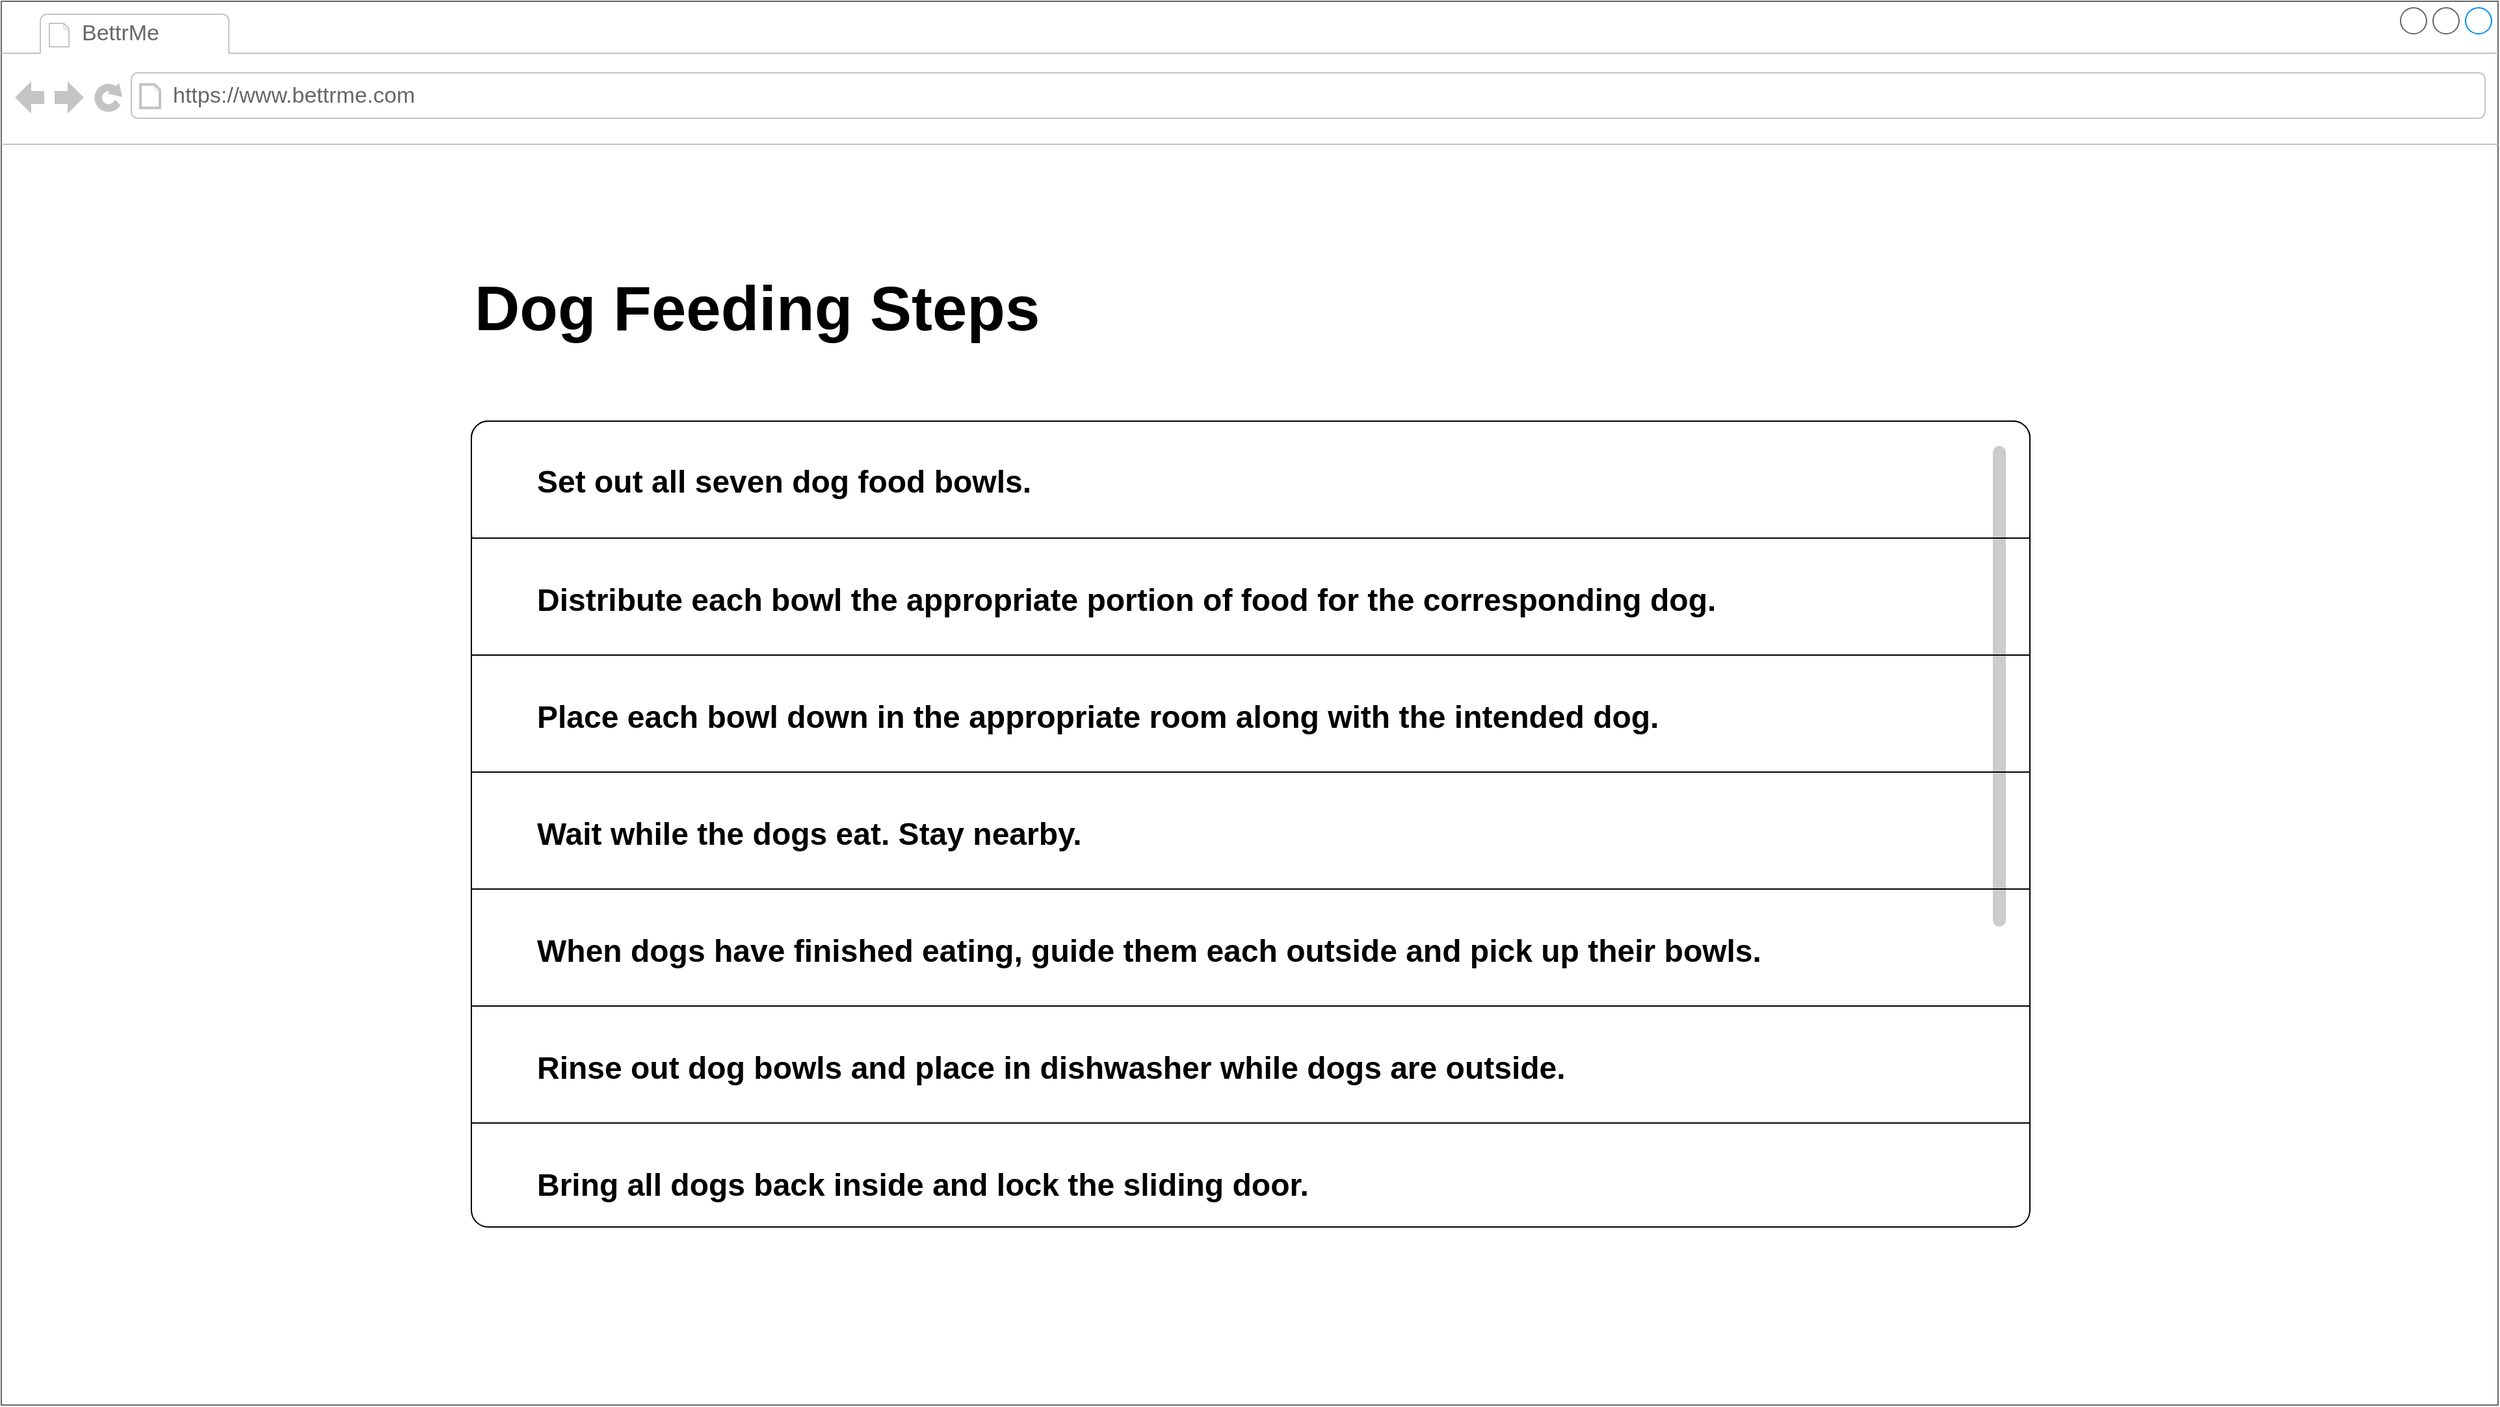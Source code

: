 <mxfile version="13.10.2" type="github"><diagram name="Page-1" id="2cc2dc42-3aac-f2a9-1cec-7a8b7cbee084"><mxGraphModel dx="2960" dy="1688" grid="1" gridSize="10" guides="1" tooltips="1" connect="1" arrows="1" fold="1" page="1" pageScale="1" pageWidth="1100" pageHeight="850" background="#ffffff" math="0" shadow="0"><root><mxCell id="0"/><mxCell id="1" parent="0"/><mxCell id="vZFB71ErYtcbkpR15Cwb-1" value="" style="strokeWidth=1;shadow=0;dashed=0;align=center;html=1;shape=mxgraph.mockup.containers.browserWindow;rSize=0;strokeColor=#666666;strokeColor2=#008cff;strokeColor3=#c4c4c4;mainText=,;recursiveResize=0;" vertex="1" parent="1"><mxGeometry x="140" y="101" width="1920" height="1080" as="geometry"/></mxCell><mxCell id="vZFB71ErYtcbkpR15Cwb-2" value="BettrMe" style="strokeWidth=1;shadow=0;dashed=0;align=center;html=1;shape=mxgraph.mockup.containers.anchor;fontSize=17;fontColor=#666666;align=left;" vertex="1" parent="vZFB71ErYtcbkpR15Cwb-1"><mxGeometry x="60" y="12" width="110" height="26" as="geometry"/></mxCell><mxCell id="vZFB71ErYtcbkpR15Cwb-3" value="https://www.bettrme.com" style="strokeWidth=1;shadow=0;dashed=0;align=center;html=1;shape=mxgraph.mockup.containers.anchor;rSize=0;fontSize=17;fontColor=#666666;align=left;" vertex="1" parent="vZFB71ErYtcbkpR15Cwb-1"><mxGeometry x="130" y="60" width="250" height="26" as="geometry"/></mxCell><mxCell id="vZFB71ErYtcbkpR15Cwb-10" value="&lt;font style=&quot;font-size: 48px&quot;&gt;Dog Feeding Steps&lt;/font&gt;" style="text;strokeColor=none;fillColor=none;html=1;fontSize=60;fontStyle=1;verticalAlign=middle;align=left;" vertex="1" parent="vZFB71ErYtcbkpR15Cwb-1"><mxGeometry x="361.5" y="202" width="490" height="60" as="geometry"/></mxCell><mxCell id="vZFB71ErYtcbkpR15Cwb-36" value="" style="group" vertex="1" connectable="0" parent="vZFB71ErYtcbkpR15Cwb-1"><mxGeometry x="361.5" y="323" width="1198.5" height="620" as="geometry"/></mxCell><mxCell id="vZFB71ErYtcbkpR15Cwb-12" value="" style="rounded=1;whiteSpace=wrap;html=1;absoluteArcSize=1;arcSize=26;" vertex="1" parent="vZFB71ErYtcbkpR15Cwb-36"><mxGeometry width="1198.5" height="620" as="geometry"/></mxCell><mxCell id="vZFB71ErYtcbkpR15Cwb-13" value="" style="rounded=1;whiteSpace=wrap;html=1;arcSize=26;absoluteArcSize=1;comic=0;treeMoving=0;imageAspect=1;" vertex="1" parent="vZFB71ErYtcbkpR15Cwb-36"><mxGeometry width="1198.5" height="100" as="geometry"/></mxCell><mxCell id="vZFB71ErYtcbkpR15Cwb-21" value="&lt;font style=&quot;font-size: 24px&quot;&gt;Set out all seven dog food bowls.&lt;/font&gt;" style="text;strokeColor=none;fillColor=none;html=1;fontSize=30;fontStyle=1;verticalAlign=middle;align=left;" vertex="1" parent="vZFB71ErYtcbkpR15Cwb-36"><mxGeometry x="48.5" y="19" width="339" height="50" as="geometry"/></mxCell><mxCell id="vZFB71ErYtcbkpR15Cwb-24" value="" style="rounded=1;whiteSpace=wrap;html=1;arcSize=0;absoluteArcSize=0;comic=0;treeMoving=0;imageAspect=1;" vertex="1" parent="vZFB71ErYtcbkpR15Cwb-36"><mxGeometry y="90" width="1198.5" height="90" as="geometry"/></mxCell><mxCell id="vZFB71ErYtcbkpR15Cwb-25" value="&lt;span style=&quot;font-size: 24px&quot;&gt;Distribute each bowl the appropriate portion of food for the corresponding dog.&lt;/span&gt;" style="text;strokeColor=none;fillColor=none;html=1;fontSize=30;fontStyle=1;verticalAlign=middle;align=left;" vertex="1" parent="vZFB71ErYtcbkpR15Cwb-36"><mxGeometry x="48.5" y="110" width="970" height="50" as="geometry"/></mxCell><mxCell id="vZFB71ErYtcbkpR15Cwb-26" value="" style="rounded=1;whiteSpace=wrap;html=1;arcSize=0;absoluteArcSize=0;comic=0;treeMoving=0;imageAspect=1;" vertex="1" parent="vZFB71ErYtcbkpR15Cwb-36"><mxGeometry y="180" width="1198.5" height="90" as="geometry"/></mxCell><mxCell id="vZFB71ErYtcbkpR15Cwb-27" value="&lt;span style=&quot;font-size: 24px&quot;&gt;Place each bowl down in the appropriate room along with the intended dog.&lt;/span&gt;" style="text;strokeColor=none;fillColor=none;html=1;fontSize=30;fontStyle=1;verticalAlign=middle;align=left;" vertex="1" parent="vZFB71ErYtcbkpR15Cwb-36"><mxGeometry x="48.5" y="200" width="930" height="50" as="geometry"/></mxCell><mxCell id="vZFB71ErYtcbkpR15Cwb-28" value="" style="rounded=1;whiteSpace=wrap;html=1;arcSize=0;absoluteArcSize=0;comic=0;treeMoving=0;imageAspect=1;" vertex="1" parent="vZFB71ErYtcbkpR15Cwb-36"><mxGeometry y="270" width="1198.5" height="90" as="geometry"/></mxCell><mxCell id="vZFB71ErYtcbkpR15Cwb-29" value="&lt;span style=&quot;font-size: 24px&quot;&gt;Wait while the dogs eat. Stay nearby.&lt;/span&gt;" style="text;strokeColor=none;fillColor=none;html=1;fontSize=30;fontStyle=1;verticalAlign=middle;align=left;" vertex="1" parent="vZFB71ErYtcbkpR15Cwb-36"><mxGeometry x="48.5" y="290" width="970" height="50" as="geometry"/></mxCell><mxCell id="vZFB71ErYtcbkpR15Cwb-30" value="" style="rounded=1;whiteSpace=wrap;html=1;arcSize=0;absoluteArcSize=0;comic=0;treeMoving=0;imageAspect=1;" vertex="1" parent="vZFB71ErYtcbkpR15Cwb-36"><mxGeometry y="360" width="1198.5" height="90" as="geometry"/></mxCell><mxCell id="vZFB71ErYtcbkpR15Cwb-31" value="&lt;span style=&quot;font-size: 24px&quot;&gt;When dogs have finished eating, guide them each outside and pick up their bowls.&lt;/span&gt;" style="text;strokeColor=none;fillColor=none;html=1;fontSize=30;fontStyle=1;verticalAlign=middle;align=left;" vertex="1" parent="vZFB71ErYtcbkpR15Cwb-36"><mxGeometry x="48.5" y="380" width="930" height="50" as="geometry"/></mxCell><mxCell id="vZFB71ErYtcbkpR15Cwb-32" value="" style="rounded=1;whiteSpace=wrap;html=1;arcSize=0;absoluteArcSize=0;comic=0;treeMoving=0;imageAspect=1;" vertex="1" parent="vZFB71ErYtcbkpR15Cwb-36"><mxGeometry y="450" width="1198.5" height="90" as="geometry"/></mxCell><mxCell id="vZFB71ErYtcbkpR15Cwb-33" value="&lt;span style=&quot;font-size: 24px&quot;&gt;Rinse out dog bowls and place in dishwasher while dogs are outside.&lt;/span&gt;" style="text;strokeColor=none;fillColor=none;html=1;fontSize=30;fontStyle=1;verticalAlign=middle;align=left;" vertex="1" parent="vZFB71ErYtcbkpR15Cwb-36"><mxGeometry x="48.5" y="470" width="970" height="50" as="geometry"/></mxCell><mxCell id="vZFB71ErYtcbkpR15Cwb-35" value="&lt;span style=&quot;font-size: 24px&quot;&gt;Bring all dogs back inside and lock the sliding door.&lt;/span&gt;" style="text;strokeColor=none;fillColor=none;html=1;fontSize=30;fontStyle=1;verticalAlign=middle;align=left;" vertex="1" parent="vZFB71ErYtcbkpR15Cwb-36"><mxGeometry x="48.5" y="560" width="930" height="50" as="geometry"/></mxCell><mxCell id="vZFB71ErYtcbkpR15Cwb-37" value="" style="rounded=1;whiteSpace=wrap;html=1;comic=0;strokeColor=none;fillColor=#030303;glass=0;opacity=20;absoluteArcSize=1;" vertex="1" parent="vZFB71ErYtcbkpR15Cwb-36"><mxGeometry x="1170" y="19" width="10" height="370" as="geometry"/></mxCell></root></mxGraphModel></diagram></mxfile>
